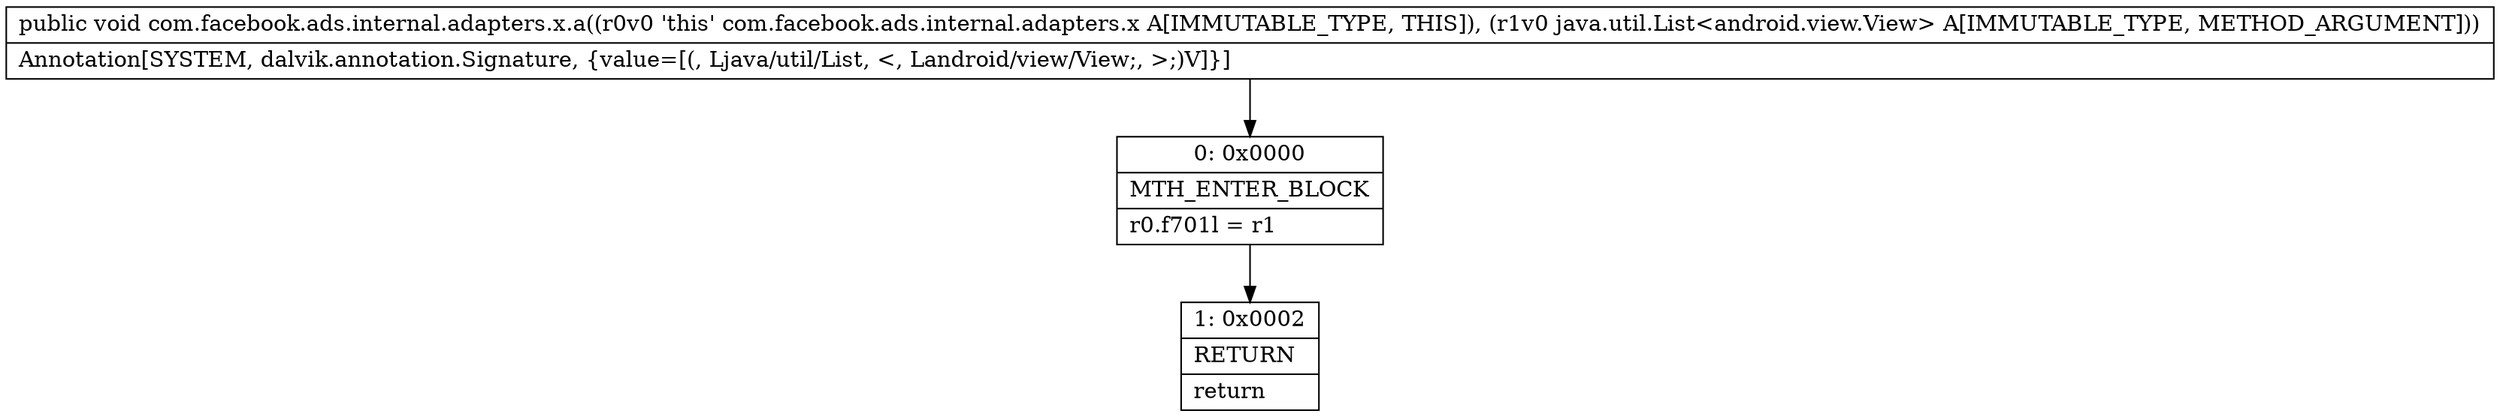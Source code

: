 digraph "CFG forcom.facebook.ads.internal.adapters.x.a(Ljava\/util\/List;)V" {
Node_0 [shape=record,label="{0\:\ 0x0000|MTH_ENTER_BLOCK\l|r0.f701l = r1\l}"];
Node_1 [shape=record,label="{1\:\ 0x0002|RETURN\l|return\l}"];
MethodNode[shape=record,label="{public void com.facebook.ads.internal.adapters.x.a((r0v0 'this' com.facebook.ads.internal.adapters.x A[IMMUTABLE_TYPE, THIS]), (r1v0 java.util.List\<android.view.View\> A[IMMUTABLE_TYPE, METHOD_ARGUMENT]))  | Annotation[SYSTEM, dalvik.annotation.Signature, \{value=[(, Ljava\/util\/List, \<, Landroid\/view\/View;, \>;)V]\}]\l}"];
MethodNode -> Node_0;
Node_0 -> Node_1;
}

